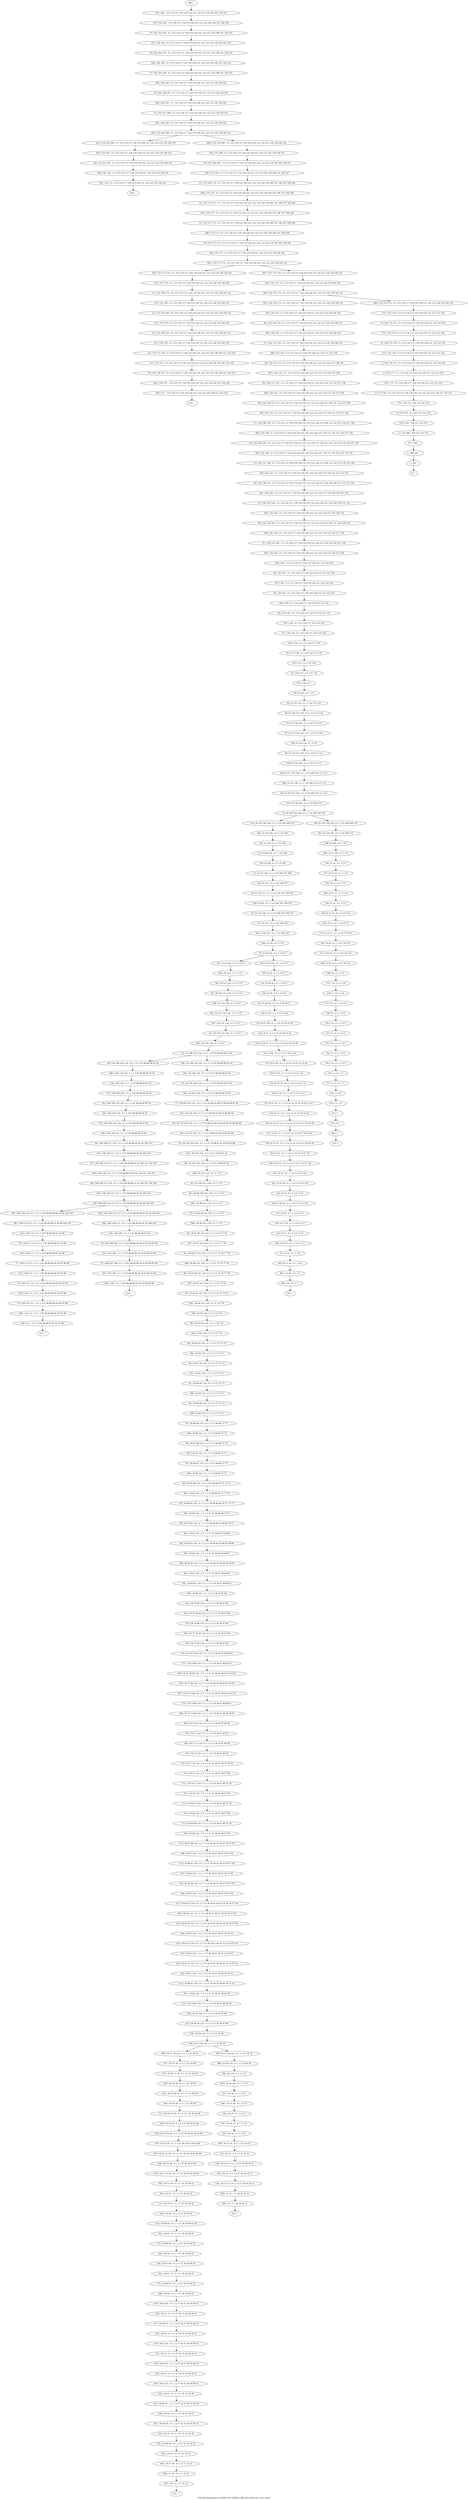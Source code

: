 digraph G {
graph [label="Tree-decomposition of width 4 for register allocator (function _test_start)"]
0[label="0 | : "];
1[label="1 | 181 : "];
2[label="2 | 180 181 : "];
3[label="3 | 179 180 : 150 151 152 153 "];
4[label="4 | 178 179 : 0 1 150 151 152 153 "];
5[label="5 | 177 178 : 0 1 115 116 117 118 119 120 121 122 123 124 150 151 152 153 "];
6[label="6 | 142 177 : 0 1 115 116 117 118 119 120 121 122 123 124 "];
7[label="7 | 142 176 177 : 0 1 115 116 117 118 119 120 121 122 123 124 "];
8[label="8 | 142 175 176 : 0 1 115 116 117 118 119 120 121 122 123 124 "];
9[label="9 | 142 174 175 : 0 1 115 116 117 118 119 120 121 122 123 124 "];
10[label="10 | 155 172 173 : 0 1 115 116 117 118 119 120 121 122 123 124 139 140 141 148 149 "];
11[label="11 | 155 171 172 : 0 1 115 116 117 118 119 120 121 122 123 124 139 140 141 146 147 148 149 "];
12[label="12 | 155 170 171 : 0 1 115 116 117 118 119 120 121 122 123 124 139 140 141 146 147 148 149 "];
13[label="13 | 155 169 170 : 0 1 115 116 117 118 119 120 121 122 123 124 139 140 141 146 147 148 149 "];
14[label="14 | 155 168 169 : 0 1 115 116 117 118 119 120 121 122 123 124 139 140 141 146 147 "];
15[label="15 | 162 167 168 : 0 1 115 116 117 118 119 120 121 122 123 124 140 141 "];
16[label="16 | 162 166 167 : 0 1 115 116 117 118 119 120 121 122 123 124 140 141 "];
17[label="17 | 162 165 166 : 0 1 115 116 117 118 119 120 121 122 123 124 140 141 144 145 "];
18[label="18 | 162 164 165 : 0 1 115 116 117 118 119 120 121 122 123 124 140 141 144 145 "];
19[label="19 | 162 163 164 : 0 1 115 116 117 118 119 120 121 122 123 124 140 141 144 145 "];
20[label="20 | 155 161 162 : 0 1 115 116 117 118 119 120 121 122 123 124 139 140 141 "];
21[label="21 | 155 160 174 : 0 1 115 116 117 118 119 120 121 122 123 124 139 140 141 "];
22[label="22 | 155 159 160 : 0 1 115 116 117 118 119 120 121 122 123 124 139 140 141 "];
23[label="23 | 155 158 159 : 0 1 115 116 117 118 119 120 121 122 123 124 139 140 141 "];
24[label="24 | 155 157 158 : 0 1 115 116 117 118 119 120 121 122 123 124 139 140 141 142 143 "];
25[label="25 | 155 156 157 : 0 1 115 116 117 118 119 120 121 122 123 124 139 140 141 142 143 "];
26[label="26 | 142 154 155 : 0 1 115 116 117 118 119 120 121 122 123 124 139 140 141 "];
27[label="27 | 142 153 154 : 0 1 115 116 117 118 119 120 121 122 123 124 139 140 141 "];
28[label="28 | 142 152 153 : 0 1 115 116 117 118 119 120 121 122 123 124 137 138 139 "];
29[label="29 | 142 151 152 : 0 1 115 116 117 118 119 120 121 122 123 124 131 132 137 138 "];
30[label="30 | 142 150 151 : 0 1 115 116 117 118 119 120 121 122 123 124 127 128 131 132 137 138 "];
31[label="31 | 142 149 150 : 0 1 115 116 117 118 119 120 121 122 123 124 127 128 131 132 135 136 137 138 "];
32[label="32 | 142 148 149 : 0 1 115 116 117 118 119 120 121 122 123 124 127 128 131 132 133 134 135 136 137 138 "];
33[label="33 | 142 147 148 : 0 1 115 116 117 118 119 120 121 122 123 124 127 128 131 132 133 134 135 136 "];
34[label="34 | 142 146 147 : 0 1 115 116 117 118 119 120 121 122 123 124 127 128 129 130 131 132 133 134 "];
35[label="35 | 142 145 146 : 0 1 115 116 117 118 119 120 121 122 123 124 127 128 129 130 131 132 "];
36[label="36 | 142 144 145 : 0 1 115 116 117 118 119 120 121 122 123 124 125 126 127 128 129 130 "];
37[label="37 | 142 143 144 : 0 1 115 116 117 118 119 120 121 122 123 124 125 126 127 128 "];
38[label="38 | 141 142 : 0 1 115 116 117 118 119 120 121 122 123 124 "];
39[label="39 | 140 141 : 0 1 115 116 117 118 119 120 121 122 123 124 "];
40[label="40 | 139 140 : 0 1 115 116 117 118 119 120 121 122 "];
41[label="41 | 138 139 : 0 1 115 116 117 118 119 120 "];
42[label="42 | 137 138 : 0 1 115 116 117 118 "];
43[label="43 | 136 137 : 0 1 115 116 "];
44[label="44 | 8 136 : 0 1 2 3 6 "];
45[label="45 | 8 135 136 : 0 1 2 3 6 113 114 "];
46[label="46 | 8 134 135 136 : 0 1 2 3 6 113 114 "];
47[label="47 | 8 133 134 136 : 0 1 2 3 6 113 114 "];
48[label="48 | 8 132 133 136 : 0 1 2 3 6 111 112 "];
49[label="49 | 8 131 132 136 : 0 1 2 3 6 109 110 111 112 "];
50[label="50 | 8 130 131 136 : 0 1 2 3 6 109 110 111 112 "];
51[label="51 | 8 129 130 136 : 0 1 2 3 6 108 109 110 "];
52[label="52 | 8 128 129 : 0 1 2 3 6 108 "];
53[label="53 | 8 127 128 : 0 1 2 3 6 106 107 108 "];
54[label="54 | 8 126 127 : 0 1 2 3 6 104 105 106 107 "];
55[label="55 | 8 125 126 : 0 1 2 3 6 104 105 106 107 "];
56[label="56 | 8 124 125 : 0 1 2 3 6 104 105 "];
57[label="57 | 8 30 124 : 0 1 2 3 6 27 "];
58[label="58 | 30 123 124 : 0 1 2 3 27 "];
59[label="59 | 30 122 123 124 : 0 1 2 3 27 "];
60[label="60 | 30 121 122 124 : 0 1 2 3 27 "];
61[label="61 | 30 120 121 124 : 0 1 2 3 27 "];
62[label="62 | 30 106 120 124 : 0 1 2 3 27 87 88 89 90 91 92 "];
63[label="63 | 106 109 120 : 0 1 2 3 87 88 89 90 91 92 "];
64[label="64 | 106 109 119 120 : 0 1 2 3 87 88 89 90 91 92 "];
65[label="65 | 106 109 118 119 : 0 1 2 3 87 88 89 90 91 92 "];
66[label="66 | 106 109 117 118 : 0 1 2 3 87 88 89 90 91 92 102 103 "];
67[label="67 | 106 109 116 117 : 0 1 2 3 87 88 89 90 91 92 100 101 102 103 "];
68[label="68 | 106 109 115 116 : 0 1 2 3 87 88 89 90 91 92 100 101 102 103 "];
69[label="69 | 106 109 114 115 : 0 1 2 3 87 88 89 90 91 92 99 100 101 "];
70[label="70 | 109 113 114 : 0 1 2 3 87 88 89 90 91 92 99 "];
71[label="71 | 109 112 113 : 0 1 2 3 87 88 89 90 91 92 97 98 99 "];
72[label="72 | 109 111 112 : 0 1 2 3 87 88 89 90 91 92 97 98 "];
73[label="73 | 109 110 111 : 0 1 2 3 87 88 89 90 91 92 97 98 "];
74[label="74 | 106 108 109 : 0 1 2 3 87 88 89 90 91 92 93 94 95 96 "];
75[label="75 | 106 107 108 : 0 1 2 3 87 88 89 90 91 92 93 94 95 96 "];
76[label="76 | 30 105 106 124 : 0 1 2 3 27 87 88 89 90 91 92 "];
77[label="77 | 30 104 105 124 : 0 1 2 3 27 83 84 85 86 87 88 89 90 91 92 "];
78[label="78 | 30 103 104 124 : 0 1 2 3 27 79 80 81 82 83 84 85 86 87 88 89 90 "];
79[label="79 | 30 102 103 124 : 0 1 2 3 27 79 80 81 82 83 84 85 86 "];
80[label="80 | 30 101 102 124 : 0 1 2 3 27 79 80 81 82 "];
81[label="81 | 30 100 101 124 : 0 1 2 3 27 "];
82[label="82 | 30 99 100 101 124 : 0 1 2 3 27 "];
83[label="83 | 30 98 99 101 124 : 0 1 2 3 27 "];
84[label="84 | 30 97 98 101 124 : 0 1 2 3 27 77 78 "];
85[label="85 | 30 96 97 101 124 : 0 1 2 3 27 75 76 77 78 "];
86[label="86 | 30 95 96 101 124 : 0 1 2 3 27 75 76 77 78 "];
87[label="87 | 30 94 95 101 124 : 0 1 2 3 27 74 75 76 "];
88[label="88 | 30 93 94 124 : 0 1 2 3 27 74 "];
89[label="89 | 30 92 93 124 : 0 1 2 3 27 72 73 74 "];
90[label="90 | 30 91 92 124 : 0 1 2 3 27 72 73 "];
91[label="91 | 30 90 91 124 : 0 1 2 3 27 72 73 "];
92[label="92 | 30 89 90 124 : 0 1 2 3 27 72 73 "];
93[label="93 | 30 88 89 124 : 0 1 2 3 27 68 69 72 73 "];
94[label="94 | 30 87 88 124 : 0 1 2 3 27 68 69 72 73 "];
95[label="95 | 30 86 87 124 : 0 1 2 3 27 68 69 72 73 "];
96[label="96 | 30 85 86 124 : 0 1 2 3 27 68 69 70 71 72 73 "];
97[label="97 | 30 84 85 124 : 0 1 2 3 27 38 39 68 69 70 71 72 73 "];
98[label="98 | 30 83 84 124 : 0 1 2 3 27 38 39 66 67 68 69 70 71 "];
99[label="99 | 30 82 83 124 : 0 1 2 3 27 38 39 64 65 66 67 68 69 "];
100[label="100 | 30 81 82 124 : 0 1 2 3 27 38 39 47 48 64 65 66 67 "];
101[label="101 | 30 80 81 124 : 0 1 2 3 27 38 39 47 48 64 65 "];
102[label="102 | 30 79 80 124 : 0 1 2 3 27 38 39 47 48 "];
103[label="103 | 30 78 79 80 124 : 0 1 2 3 27 38 39 47 48 "];
104[label="104 | 30 77 78 80 124 : 0 1 2 3 27 38 39 47 48 "];
105[label="105 | 30 76 77 80 124 : 0 1 2 3 27 38 39 47 48 62 63 "];
106[label="106 | 30 75 76 80 124 : 0 1 2 3 27 38 39 47 48 60 61 62 63 "];
107[label="107 | 30 74 75 80 124 : 0 1 2 3 27 38 39 47 48 60 61 62 63 "];
108[label="108 | 30 73 74 80 124 : 0 1 2 3 27 38 39 47 48 59 60 61 "];
109[label="109 | 30 72 73 124 : 0 1 2 3 27 38 39 47 48 59 "];
110[label="110 | 30 71 72 124 : 0 1 2 3 27 38 39 47 48 57 58 59 "];
111[label="111 | 30 70 71 124 : 0 1 2 3 27 38 39 47 48 57 58 "];
112[label="112 | 30 69 70 124 : 0 1 2 3 27 38 39 47 48 57 58 "];
113[label="113 | 30 68 69 124 : 0 1 2 3 27 38 39 47 48 57 58 "];
114[label="114 | 30 67 68 124 : 0 1 2 3 27 38 39 47 48 53 54 57 58 "];
115[label="115 | 30 66 67 124 : 0 1 2 3 27 38 39 47 48 53 54 57 58 "];
116[label="116 | 30 65 66 124 : 0 1 2 3 27 38 39 47 48 53 54 57 58 "];
117[label="117 | 30 64 65 124 : 0 1 2 3 27 38 39 47 48 53 54 55 56 57 58 "];
118[label="118 | 30 63 64 124 : 0 1 2 3 27 38 39 47 48 53 54 55 56 57 58 "];
119[label="119 | 30 62 63 124 : 0 1 2 3 27 38 39 47 48 51 52 53 54 55 56 "];
120[label="120 | 30 61 62 124 : 0 1 2 3 27 38 39 47 48 49 50 51 52 53 54 "];
121[label="121 | 30 60 61 124 : 0 1 2 3 27 38 39 47 48 49 50 51 52 "];
122[label="122 | 30 59 60 124 : 0 1 2 3 27 38 39 47 48 49 50 "];
123[label="123 | 30 58 59 124 : 0 1 2 3 27 38 39 47 48 "];
124[label="124 | 30 57 58 124 : 0 1 2 3 27 38 39 "];
125[label="125 | 30 56 57 58 : 0 1 2 3 27 38 39 "];
126[label="126 | 30 55 56 58 : 0 1 2 3 27 38 39 "];
127[label="127 | 30 54 55 58 : 0 1 2 3 27 38 39 45 46 "];
128[label="128 | 30 53 54 58 : 0 1 2 3 27 38 39 43 44 45 46 "];
129[label="129 | 30 52 53 58 : 0 1 2 3 27 38 39 43 44 45 46 "];
130[label="130 | 30 51 52 58 : 0 1 2 3 27 38 39 42 43 44 "];
131[label="131 | 30 50 51 : 0 1 2 3 27 38 39 42 "];
132[label="132 | 30 49 50 : 0 1 2 3 27 38 39 40 41 42 "];
133[label="133 | 30 48 49 : 0 1 2 3 27 38 39 40 41 "];
134[label="134 | 30 47 48 : 0 1 2 3 27 38 39 40 41 "];
135[label="135 | 30 46 47 : 0 1 2 3 27 38 39 40 41 "];
136[label="136 | 30 45 46 : 0 1 2 3 27 36 37 38 39 40 41 "];
137[label="137 | 30 44 45 : 0 1 2 3 27 36 37 38 39 40 41 "];
138[label="138 | 30 43 44 : 0 1 2 3 27 36 37 38 39 40 41 "];
139[label="139 | 30 42 43 : 0 1 2 3 27 36 37 38 39 40 41 "];
140[label="140 | 30 41 42 : 0 1 2 3 27 36 37 38 39 40 41 "];
141[label="141 | 30 40 41 : 0 1 2 3 27 34 35 36 37 38 39 "];
142[label="142 | 30 39 40 : 0 1 2 3 27 32 33 34 35 36 37 "];
143[label="143 | 30 38 39 : 0 1 2 3 27 32 33 34 35 "];
144[label="144 | 30 37 38 : 0 1 2 3 27 32 33 "];
145[label="145 | 30 36 124 : 0 1 2 3 27 "];
146[label="146 | 30 35 36 : 0 1 2 3 27 "];
147[label="147 | 30 34 35 : 0 1 2 3 27 "];
148[label="148 | 30 33 34 : 0 1 2 3 27 30 31 "];
149[label="149 | 30 32 33 : 0 1 2 3 27 28 29 30 31 "];
150[label="150 | 30 31 32 : 0 1 2 3 27 28 29 30 31 "];
151[label="151 | 8 29 30 : 0 1 2 3 6 27 "];
152[label="152 | 8 28 29 : 0 1 2 3 6 25 26 27 "];
153[label="153 | 8 27 28 : 0 1 2 3 6 23 24 25 26 "];
154[label="154 | 8 26 27 : 0 1 2 3 6 13 14 23 24 25 26 "];
155[label="155 | 8 25 26 : 0 1 2 3 6 13 14 21 22 23 24 "];
156[label="156 | 8 24 25 : 0 1 2 3 6 13 14 21 22 "];
157[label="157 | 8 23 24 : 0 1 2 3 6 13 14 15 16 19 20 21 22 "];
158[label="158 | 8 22 23 : 0 1 2 3 6 13 14 15 16 17 18 19 20 "];
159[label="159 | 8 21 22 : 0 1 2 3 6 13 14 15 16 17 18 19 20 "];
160[label="160 | 8 20 21 : 0 1 2 3 6 13 14 15 16 17 18 "];
161[label="161 | 8 19 20 : 0 1 2 3 6 13 14 15 16 "];
162[label="162 | 8 18 19 : 0 1 2 3 6 11 12 13 14 "];
163[label="163 | 8 17 18 : 0 1 2 3 6 11 12 "];
164[label="164 | 8 16 17 : 0 1 2 3 6 11 12 "];
165[label="165 | 8 15 16 : 0 1 2 3 6 "];
166[label="166 | 8 14 136 : 0 1 2 3 6 "];
167[label="167 | 8 13 14 : 0 1 2 3 6 "];
168[label="168 | 8 12 13 : 0 1 2 3 6 "];
169[label="169 | 8 11 12 : 0 1 2 3 6 9 10 "];
170[label="170 | 8 10 11 : 0 1 2 3 6 7 8 9 10 "];
171[label="171 | 8 9 10 : 0 1 2 3 6 7 8 9 10 "];
172[label="172 | 7 8 : 0 1 2 3 6 "];
173[label="173 | 6 7 : 0 1 2 3 4 5 6 "];
174[label="174 | 5 6 : 0 1 2 3 4 5 "];
175[label="175 | 4 5 : 0 1 2 3 4 5 "];
176[label="176 | 3 4 : 0 1 2 3 4 5 "];
177[label="177 | 2 3 : 0 1 2 3 "];
178[label="178 | 1 2 : 0 1 "];
179[label="179 | 0 1 : "];
180[label="180 | 155 162 168 : 0 1 115 116 117 118 119 120 121 122 123 124 139 140 141 "];
181[label="181 | 155 162 168 : 0 1 115 116 117 118 119 120 121 122 123 124 139 140 141 "];
182[label="182 | 155 173 174 : 0 1 115 116 117 118 119 120 121 122 123 124 139 140 141 "];
183[label="183 | 155 173 174 : 0 1 115 116 117 118 119 120 121 122 123 124 139 140 141 "];
184[label="184 | 142 155 174 : 0 1 115 116 117 118 119 120 121 122 123 124 139 140 141 "];
185[label="185 | 106 109 114 115 : 0 1 2 3 87 88 89 90 91 92 99 100 101 "];
186[label="186 | 106 109 114 115 : 0 1 2 3 87 88 89 90 91 92 99 100 101 "];
187[label="187 | 30 106 120 124 : 0 1 2 3 27 87 88 89 90 91 92 "];
188[label="188 | 30 57 58 124 : 0 1 2 3 27 38 39 "];
189[label="189 | 30 57 58 124 : 0 1 2 3 27 38 39 "];
190[label="190 | 30 106 120 124 : 0 1 2 3 27 87 88 89 90 91 92 "];
191[label="191 | 8 30 124 : 0 1 2 3 6 27 "];
192[label="192 | 8 30 124 : 0 1 2 3 6 27 "];
193[label="193 | 8 129 130 136 : 0 1 2 3 6 108 109 110 "];
194[label="194 | 8 129 130 136 : 0 1 2 3 6 108 109 110 "];
195[label="195 | 142 155 174 : 0 1 115 116 117 118 119 120 121 122 123 124 139 140 141 "];
196[label="196 | : "];
197[label="197 | 162 164 : 0 1 115 116 117 118 119 120 121 122 123 124 140 141 144 145 "];
198[label="198 | 162 165 : 0 1 115 116 117 118 119 120 121 122 123 124 140 141 144 145 "];
199[label="199 | 162 166 : 0 1 115 116 117 118 119 120 121 122 123 124 140 141 "];
200[label="200 | 162 167 : 0 1 115 116 117 118 119 120 121 122 123 124 140 141 "];
201[label="201 | 162 168 : 0 1 115 116 117 118 119 120 121 122 123 124 140 141 "];
202[label="202 | : "];
203[label="203 | 155 162 : 0 1 115 116 117 118 119 120 121 122 123 124 139 140 141 "];
204[label="204 | 155 168 : 0 1 115 116 117 118 119 120 121 122 123 124 139 140 141 "];
205[label="205 | 155 169 : 0 1 115 116 117 118 119 120 121 122 123 124 139 140 141 146 147 "];
206[label="206 | 155 170 : 0 1 115 116 117 118 119 120 121 122 123 124 139 140 141 146 147 148 149 "];
207[label="207 | 155 171 : 0 1 115 116 117 118 119 120 121 122 123 124 139 140 141 146 147 148 149 "];
208[label="208 | 155 172 : 0 1 115 116 117 118 119 120 121 122 123 124 139 140 141 148 149 "];
209[label="209 | 155 173 : 0 1 115 116 117 118 119 120 121 122 123 124 139 140 141 "];
210[label="210 | : "];
211[label="211 | 155 157 : 0 1 115 116 117 118 119 120 121 122 123 124 139 140 141 142 143 "];
212[label="212 | 155 158 : 0 1 115 116 117 118 119 120 121 122 123 124 139 140 141 "];
213[label="213 | 155 159 : 0 1 115 116 117 118 119 120 121 122 123 124 139 140 141 "];
214[label="214 | 155 160 : 0 1 115 116 117 118 119 120 121 122 123 124 139 140 141 "];
215[label="215 | 155 174 : 0 1 115 116 117 118 119 120 121 122 123 124 139 140 141 "];
216[label="216 | 155 174 : 0 1 115 116 117 118 119 120 121 122 123 124 139 140 141 "];
217[label="217 | : "];
218[label="218 | 109 111 : 0 1 2 3 87 88 89 90 91 92 97 98 "];
219[label="219 | 109 112 : 0 1 2 3 87 88 89 90 91 92 97 98 "];
220[label="220 | 109 113 : 0 1 2 3 87 88 89 90 91 92 99 "];
221[label="221 | 109 114 : 0 1 2 3 87 88 89 90 91 92 99 "];
222[label="222 | : "];
223[label="223 | 106 108 : 0 1 2 3 87 88 89 90 91 92 93 94 95 96 "];
224[label="224 | 106 109 : 0 1 2 3 87 88 89 90 91 92 "];
225[label="225 | 106 109 115 : 0 1 2 3 87 88 89 90 91 92 100 101 "];
226[label="226 | 106 109 116 : 0 1 2 3 87 88 89 90 91 92 100 101 102 103 "];
227[label="227 | 106 109 117 : 0 1 2 3 87 88 89 90 91 92 102 103 "];
228[label="228 | 106 109 118 : 0 1 2 3 87 88 89 90 91 92 "];
229[label="229 | 106 109 119 : 0 1 2 3 87 88 89 90 91 92 "];
230[label="230 | 106 120 : 0 1 2 3 87 88 89 90 91 92 "];
231[label="231 | : "];
232[label="232 | 30 38 : 0 1 2 3 27 32 33 "];
233[label="233 | 30 39 : 0 1 2 3 27 32 33 34 35 "];
234[label="234 | 30 40 : 0 1 2 3 27 34 35 36 37 "];
235[label="235 | 30 41 : 0 1 2 3 27 36 37 38 39 "];
236[label="236 | 30 42 : 0 1 2 3 27 36 37 38 39 40 41 "];
237[label="237 | 30 43 : 0 1 2 3 27 36 37 38 39 40 41 "];
238[label="238 | 30 44 : 0 1 2 3 27 36 37 38 39 40 41 "];
239[label="239 | 30 45 : 0 1 2 3 27 36 37 38 39 40 41 "];
240[label="240 | 30 46 : 0 1 2 3 27 38 39 40 41 "];
241[label="241 | 30 47 : 0 1 2 3 27 38 39 40 41 "];
242[label="242 | 30 48 : 0 1 2 3 27 38 39 40 41 "];
243[label="243 | 30 49 : 0 1 2 3 27 38 39 40 41 "];
244[label="244 | 30 50 : 0 1 2 3 27 38 39 42 "];
245[label="245 | 30 51 : 0 1 2 3 27 38 39 42 "];
246[label="246 | 30 52 58 : 0 1 2 3 27 38 39 43 44 "];
247[label="247 | 30 53 58 : 0 1 2 3 27 38 39 43 44 45 46 "];
248[label="248 | 30 54 58 : 0 1 2 3 27 38 39 45 46 "];
249[label="249 | 30 55 58 : 0 1 2 3 27 38 39 "];
250[label="250 | 30 56 58 : 0 1 2 3 27 38 39 "];
251[label="251 | 30 57 58 : 0 1 2 3 27 38 39 "];
252[label="252 | : "];
253[label="253 | 30 32 : 0 1 2 3 27 28 29 30 31 "];
254[label="254 | 30 33 : 0 1 2 3 27 30 31 "];
255[label="255 | 30 34 : 0 1 2 3 27 "];
256[label="256 | 30 35 : 0 1 2 3 27 "];
257[label="257 | 30 36 : 0 1 2 3 27 "];
258[label="258 | 30 124 : 0 1 2 3 27 "];
259[label="259 | 30 58 124 : 0 1 2 3 27 38 39 "];
260[label="260 | 30 59 124 : 0 1 2 3 27 38 39 47 48 "];
261[label="261 | 30 60 124 : 0 1 2 3 27 38 39 47 48 49 50 "];
262[label="262 | 30 61 124 : 0 1 2 3 27 38 39 47 48 49 50 51 52 "];
263[label="263 | 30 62 124 : 0 1 2 3 27 38 39 47 48 51 52 53 54 "];
264[label="264 | 30 63 124 : 0 1 2 3 27 38 39 47 48 53 54 55 56 "];
265[label="265 | 30 64 124 : 0 1 2 3 27 38 39 47 48 53 54 55 56 57 58 "];
266[label="266 | 30 65 124 : 0 1 2 3 27 38 39 47 48 53 54 57 58 "];
267[label="267 | 30 66 124 : 0 1 2 3 27 38 39 47 48 53 54 57 58 "];
268[label="268 | 30 67 124 : 0 1 2 3 27 38 39 47 48 53 54 57 58 "];
269[label="269 | 30 68 124 : 0 1 2 3 27 38 39 47 48 57 58 "];
270[label="270 | 30 69 124 : 0 1 2 3 27 38 39 47 48 57 58 "];
271[label="271 | 30 70 124 : 0 1 2 3 27 38 39 47 48 57 58 "];
272[label="272 | 30 71 124 : 0 1 2 3 27 38 39 47 48 57 58 "];
273[label="273 | 30 72 124 : 0 1 2 3 27 38 39 47 48 59 "];
274[label="274 | 30 73 124 : 0 1 2 3 27 38 39 47 48 59 "];
275[label="275 | 30 74 80 124 : 0 1 2 3 27 38 39 47 48 60 61 "];
276[label="276 | 30 75 80 124 : 0 1 2 3 27 38 39 47 48 60 61 62 63 "];
277[label="277 | 30 76 80 124 : 0 1 2 3 27 38 39 47 48 62 63 "];
278[label="278 | 30 77 80 124 : 0 1 2 3 27 38 39 47 48 "];
279[label="279 | 30 78 80 124 : 0 1 2 3 27 38 39 47 48 "];
280[label="280 | 30 80 124 : 0 1 2 3 27 38 39 47 48 "];
281[label="281 | 30 81 124 : 0 1 2 3 27 38 39 47 48 64 65 "];
282[label="282 | 30 82 124 : 0 1 2 3 27 38 39 64 65 66 67 "];
283[label="283 | 30 83 124 : 0 1 2 3 27 38 39 66 67 68 69 "];
284[label="284 | 30 84 124 : 0 1 2 3 27 38 39 68 69 70 71 "];
285[label="285 | 30 85 124 : 0 1 2 3 27 68 69 70 71 72 73 "];
286[label="286 | 30 86 124 : 0 1 2 3 27 68 69 72 73 "];
287[label="287 | 30 87 124 : 0 1 2 3 27 68 69 72 73 "];
288[label="288 | 30 88 124 : 0 1 2 3 27 68 69 72 73 "];
289[label="289 | 30 89 124 : 0 1 2 3 27 72 73 "];
290[label="290 | 30 90 124 : 0 1 2 3 27 72 73 "];
291[label="291 | 30 91 124 : 0 1 2 3 27 72 73 "];
292[label="292 | 30 92 124 : 0 1 2 3 27 72 73 "];
293[label="293 | 30 93 124 : 0 1 2 3 27 74 "];
294[label="294 | 30 94 124 : 0 1 2 3 27 74 "];
295[label="295 | 30 95 101 124 : 0 1 2 3 27 75 76 "];
296[label="296 | 30 96 101 124 : 0 1 2 3 27 75 76 77 78 "];
297[label="297 | 30 97 101 124 : 0 1 2 3 27 77 78 "];
298[label="298 | 30 98 101 124 : 0 1 2 3 27 "];
299[label="299 | 30 99 101 124 : 0 1 2 3 27 "];
300[label="300 | 30 101 124 : 0 1 2 3 27 "];
301[label="301 | 30 102 124 : 0 1 2 3 27 79 80 81 82 "];
302[label="302 | 30 103 124 : 0 1 2 3 27 79 80 81 82 83 84 85 86 "];
303[label="303 | 30 104 124 : 0 1 2 3 27 83 84 85 86 87 88 89 90 "];
304[label="304 | 30 105 124 : 0 1 2 3 27 87 88 89 90 91 92 "];
305[label="305 | 30 106 124 : 0 1 2 3 27 87 88 89 90 91 92 "];
306[label="306 | 30 120 124 : 0 1 2 3 27 "];
307[label="307 | 30 121 124 : 0 1 2 3 27 "];
308[label="308 | 30 122 124 : 0 1 2 3 27 "];
309[label="309 | 30 124 : 0 1 2 3 27 "];
310[label="310 | : "];
311[label="311 | 8 16 : 0 1 2 3 6 "];
312[label="312 | 8 17 : 0 1 2 3 6 11 12 "];
313[label="313 | 8 18 : 0 1 2 3 6 11 12 "];
314[label="314 | 8 19 : 0 1 2 3 6 13 14 "];
315[label="315 | 8 20 : 0 1 2 3 6 13 14 15 16 "];
316[label="316 | 8 21 : 0 1 2 3 6 13 14 15 16 17 18 "];
317[label="317 | 8 22 : 0 1 2 3 6 13 14 15 16 17 18 19 20 "];
318[label="318 | 8 23 : 0 1 2 3 6 13 14 15 16 19 20 "];
319[label="319 | 8 24 : 0 1 2 3 6 13 14 21 22 "];
320[label="320 | 8 25 : 0 1 2 3 6 13 14 21 22 "];
321[label="321 | 8 26 : 0 1 2 3 6 13 14 23 24 "];
322[label="322 | 8 27 : 0 1 2 3 6 23 24 25 26 "];
323[label="323 | 8 28 : 0 1 2 3 6 25 26 "];
324[label="324 | 8 29 : 0 1 2 3 6 27 "];
325[label="325 | 8 30 : 0 1 2 3 6 27 "];
326[label="326 | 8 124 : 0 1 2 3 6 "];
327[label="327 | 8 125 : 0 1 2 3 6 104 105 "];
328[label="328 | 8 126 : 0 1 2 3 6 104 105 106 107 "];
329[label="329 | 8 127 : 0 1 2 3 6 106 107 "];
330[label="330 | 8 128 : 0 1 2 3 6 108 "];
331[label="331 | 8 129 : 0 1 2 3 6 108 "];
332[label="332 | : "];
333[label="333 | 1 : "];
334[label="334 | 2 : 0 1 "];
335[label="335 | 3 : 0 1 2 3 "];
336[label="336 | 4 : 0 1 2 3 4 5 "];
337[label="337 | 5 : 0 1 2 3 4 5 "];
338[label="338 | 6 : 0 1 2 3 4 5 "];
339[label="339 | 7 : 0 1 2 3 6 "];
340[label="340 | 8 : 0 1 2 3 6 "];
341[label="341 | 8 10 : 0 1 2 3 6 7 8 9 10 "];
342[label="342 | 8 11 : 0 1 2 3 6 9 10 "];
343[label="343 | 8 12 : 0 1 2 3 6 "];
344[label="344 | 8 13 : 0 1 2 3 6 "];
345[label="345 | 8 14 : 0 1 2 3 6 "];
346[label="346 | 8 136 : 0 1 2 3 6 "];
347[label="347 | 8 130 136 : 0 1 2 3 6 109 110 "];
348[label="348 | 8 131 136 : 0 1 2 3 6 109 110 111 112 "];
349[label="349 | 8 132 136 : 0 1 2 3 6 111 112 "];
350[label="350 | 8 133 136 : 0 1 2 3 6 "];
351[label="351 | 8 134 136 : 0 1 2 3 6 113 114 "];
352[label="352 | 136 : 0 1 "];
353[label="353 | 137 : 0 1 115 116 "];
354[label="354 | 138 : 0 1 115 116 117 118 "];
355[label="355 | 139 : 0 1 115 116 117 118 119 120 "];
356[label="356 | 140 : 0 1 115 116 117 118 119 120 121 122 "];
357[label="357 | 141 : 0 1 115 116 117 118 119 120 121 122 123 124 "];
358[label="358 | 142 : 0 1 115 116 117 118 119 120 121 122 123 124 "];
359[label="359 | 142 144 : 0 1 115 116 117 118 119 120 121 122 123 124 125 126 127 128 "];
360[label="360 | 142 145 : 0 1 115 116 117 118 119 120 121 122 123 124 127 128 129 130 "];
361[label="361 | 142 146 : 0 1 115 116 117 118 119 120 121 122 123 124 127 128 129 130 131 132 "];
362[label="362 | 142 147 : 0 1 115 116 117 118 119 120 121 122 123 124 127 128 131 132 133 134 "];
363[label="363 | 142 148 : 0 1 115 116 117 118 119 120 121 122 123 124 127 128 131 132 133 134 135 136 "];
364[label="364 | 142 149 : 0 1 115 116 117 118 119 120 121 122 123 124 127 128 131 132 135 136 137 138 "];
365[label="365 | 142 150 : 0 1 115 116 117 118 119 120 121 122 123 124 127 128 131 132 137 138 "];
366[label="366 | 142 151 : 0 1 115 116 117 118 119 120 121 122 123 124 131 132 137 138 "];
367[label="367 | 142 152 : 0 1 115 116 117 118 119 120 121 122 123 124 137 138 "];
368[label="368 | 142 153 : 0 1 115 116 117 118 119 120 121 122 123 124 139 "];
369[label="369 | 142 154 : 0 1 115 116 117 118 119 120 121 122 123 124 139 140 141 "];
370[label="370 | 142 155 : 0 1 115 116 117 118 119 120 121 122 123 124 139 140 141 "];
371[label="371 | 142 174 : 0 1 115 116 117 118 119 120 121 122 123 124 "];
372[label="372 | 142 175 : 0 1 115 116 117 118 119 120 121 122 123 124 "];
373[label="373 | 142 176 : 0 1 115 116 117 118 119 120 121 122 123 124 "];
374[label="374 | 177 : 0 1 115 116 117 118 119 120 121 122 123 124 "];
375[label="375 | 178 : 0 1 150 151 152 153 "];
376[label="376 | 179 : 150 151 152 153 "];
377[label="377 | 180 : "];
378[label="378 | 163 164 : 115 116 117 118 119 120 121 122 123 124 140 141 144 145 "];
379[label="379 | 164 : 115 116 117 118 119 120 121 122 123 124 140 141 144 145 "];
380[label="380 | 161 162 : 0 1 115 116 117 118 119 120 121 122 123 124 140 141 "];
381[label="381 | 162 : 0 1 115 116 117 118 119 120 121 122 123 124 140 141 "];
382[label="382 | 156 157 : 115 116 117 118 119 120 121 122 123 124 140 141 142 143 "];
383[label="383 | 157 : 115 116 117 118 119 120 121 122 123 124 140 141 142 143 "];
384[label="384 | 142 144 : 0 1 115 116 117 118 119 120 121 122 123 124 125 126 127 128 "];
385[label="385 | 8 129 136 : 0 1 2 3 6 108 "];
386[label="386 | 106 120 124 : 0 1 2 3 87 88 89 90 91 92 "];
387[label="387 | 109 114 115 : 0 1 2 3 87 88 89 90 91 92 99 100 101 "];
388[label="388 | 110 111 : 0 1 2 3 87 88 89 90 91 92 97 98 "];
389[label="389 | 111 : 0 1 2 3 87 88 89 90 91 92 97 98 "];
390[label="390 | 106 109 115 : 0 1 2 3 87 88 89 90 91 92 100 101 "];
391[label="391 | 107 108 : 0 1 2 3 87 88 89 90 91 92 93 94 95 96 "];
392[label="392 | 108 : 0 1 2 3 87 88 89 90 91 92 93 94 95 96 "];
393[label="393 | 30 94 101 124 : 0 1 2 3 27 74 "];
394[label="394 | 30 73 80 124 : 0 1 2 3 27 38 39 47 48 59 "];
395[label="395 | 30 51 58 : 0 1 2 3 27 38 39 42 "];
396[label="396 | 37 38 : 0 1 2 3 32 33 "];
397[label="397 | 38 : 0 1 2 3 32 33 "];
398[label="398 | 30 58 124 : 0 1 2 3 27 38 39 "];
399[label="399 | 31 32 : 2 3 28 29 30 31 "];
400[label="400 | 32 : 2 3 28 29 30 31 "];
401[label="401 | 15 16 : 0 1 2 3 "];
402[label="402 | 16 : 0 1 2 3 "];
403[label="403 | 8 130 136 : 0 1 2 3 6 109 110 "];
404[label="404 | 8 10 : 0 1 2 3 6 7 8 9 10 "];
405[label="405 | 1 : "];
406[label="406 | 142 155 174 : 0 1 115 116 117 118 119 120 121 122 123 124 139 140 141 "];
407[label="407 | 155 173 174 : 0 1 115 116 117 118 119 120 121 122 123 124 139 140 141 "];
408[label="408 | 155 162 168 : 0 1 115 116 117 118 119 120 121 122 123 124 139 140 141 "];
44->45 ;
45->46 ;
58->59 ;
63->64 ;
81->82 ;
102->103 ;
69->185 ;
69->186 ;
62->187 ;
124->188 ;
124->189 ;
62->190 ;
57->191 ;
57->192 ;
51->193 ;
51->194 ;
203->20 ;
181->203 ;
211->25 ;
24->211 ;
212->24 ;
23->212 ;
213->23 ;
22->213 ;
214->22 ;
21->214 ;
215->21 ;
183->215 ;
218->73 ;
72->218 ;
219->72 ;
71->219 ;
220->71 ;
70->220 ;
221->70 ;
223->75 ;
74->223 ;
224->74 ;
225->69 ;
68->225 ;
226->68 ;
67->226 ;
227->67 ;
66->227 ;
228->66 ;
65->228 ;
229->65 ;
64->229 ;
230->63 ;
232->144 ;
143->232 ;
233->143 ;
142->233 ;
234->142 ;
141->234 ;
235->141 ;
140->235 ;
236->140 ;
139->236 ;
237->139 ;
138->237 ;
238->138 ;
137->238 ;
239->137 ;
136->239 ;
240->136 ;
135->240 ;
241->135 ;
134->241 ;
242->134 ;
133->242 ;
243->133 ;
132->243 ;
244->132 ;
131->244 ;
245->131 ;
246->130 ;
129->246 ;
247->129 ;
128->247 ;
248->128 ;
127->248 ;
249->127 ;
126->249 ;
250->126 ;
125->250 ;
251->125 ;
188->251 ;
253->150 ;
149->253 ;
254->149 ;
148->254 ;
255->148 ;
147->255 ;
256->147 ;
146->256 ;
257->146 ;
145->257 ;
258->145 ;
259->124 ;
123->259 ;
260->123 ;
122->260 ;
261->122 ;
121->261 ;
262->121 ;
120->262 ;
263->120 ;
119->263 ;
264->119 ;
118->264 ;
265->118 ;
117->265 ;
266->117 ;
116->266 ;
267->116 ;
115->267 ;
268->115 ;
114->268 ;
269->114 ;
113->269 ;
270->113 ;
112->270 ;
271->112 ;
111->271 ;
272->111 ;
110->272 ;
273->110 ;
109->273 ;
274->109 ;
275->108 ;
107->275 ;
276->107 ;
106->276 ;
277->106 ;
105->277 ;
278->105 ;
104->278 ;
279->104 ;
103->279 ;
280->102 ;
101->280 ;
281->101 ;
100->281 ;
282->100 ;
99->282 ;
283->99 ;
98->283 ;
284->98 ;
97->284 ;
285->97 ;
96->285 ;
286->96 ;
95->286 ;
287->95 ;
94->287 ;
288->94 ;
93->288 ;
289->93 ;
92->289 ;
290->92 ;
91->290 ;
291->91 ;
90->291 ;
292->90 ;
89->292 ;
293->89 ;
88->293 ;
294->88 ;
295->87 ;
86->295 ;
296->86 ;
85->296 ;
297->85 ;
84->297 ;
298->84 ;
83->298 ;
299->83 ;
82->299 ;
300->81 ;
80->300 ;
301->80 ;
79->301 ;
302->79 ;
78->302 ;
303->78 ;
77->303 ;
304->77 ;
76->304 ;
305->76 ;
190->305 ;
306->62 ;
61->306 ;
307->61 ;
60->307 ;
308->60 ;
59->308 ;
309->58 ;
191->309 ;
311->165 ;
164->311 ;
312->164 ;
163->312 ;
313->163 ;
162->313 ;
314->162 ;
161->314 ;
315->161 ;
160->315 ;
316->160 ;
159->316 ;
317->159 ;
158->317 ;
318->158 ;
157->318 ;
319->157 ;
156->319 ;
320->156 ;
155->320 ;
321->155 ;
154->321 ;
322->154 ;
153->322 ;
323->153 ;
152->323 ;
324->152 ;
151->324 ;
325->151 ;
192->325 ;
326->57 ;
56->326 ;
327->56 ;
55->327 ;
328->55 ;
54->328 ;
329->54 ;
53->329 ;
330->53 ;
52->330 ;
331->52 ;
333->179 ;
178->333 ;
334->178 ;
177->334 ;
335->177 ;
176->335 ;
336->176 ;
175->336 ;
337->175 ;
174->337 ;
338->174 ;
173->338 ;
339->173 ;
172->339 ;
340->172 ;
341->171 ;
170->341 ;
342->170 ;
169->342 ;
343->169 ;
168->343 ;
344->168 ;
167->344 ;
345->167 ;
166->345 ;
346->166 ;
347->51 ;
50->347 ;
348->50 ;
49->348 ;
349->49 ;
48->349 ;
350->48 ;
47->350 ;
351->47 ;
46->351 ;
352->44 ;
43->352 ;
353->43 ;
42->353 ;
354->42 ;
41->354 ;
355->41 ;
40->355 ;
356->40 ;
39->356 ;
357->39 ;
38->357 ;
358->38 ;
359->37 ;
36->359 ;
360->36 ;
35->360 ;
361->35 ;
34->361 ;
362->34 ;
33->362 ;
363->33 ;
32->363 ;
364->32 ;
31->364 ;
365->31 ;
30->365 ;
366->30 ;
29->366 ;
367->29 ;
28->367 ;
368->28 ;
27->368 ;
369->27 ;
26->369 ;
370->26 ;
195->370 ;
20->380 ;
381->202 ;
380->381 ;
25->382 ;
383->210 ;
382->383 ;
384->358 ;
37->384 ;
385->331 ;
193->385 ;
386->230 ;
187->386 ;
387->221 ;
185->387 ;
73->388 ;
389->217 ;
388->389 ;
390->224 ;
186->390 ;
75->391 ;
392->222 ;
391->392 ;
393->294 ;
87->393 ;
394->274 ;
108->394 ;
395->245 ;
130->395 ;
144->396 ;
397->231 ;
396->397 ;
398->258 ;
189->398 ;
150->399 ;
400->252 ;
399->400 ;
165->401 ;
402->310 ;
401->402 ;
403->346 ;
194->403 ;
404->340 ;
171->404 ;
405->332 ;
179->405 ;
196->379 ;
379->378 ;
378->19 ;
19->197 ;
197->18 ;
18->198 ;
198->17 ;
17->199 ;
199->16 ;
16->200 ;
200->15 ;
15->201 ;
201->180 ;
204->14 ;
14->205 ;
205->13 ;
13->206 ;
206->12 ;
12->207 ;
207->11 ;
11->208 ;
208->10 ;
10->209 ;
209->182 ;
216->184 ;
371->9 ;
9->372 ;
372->8 ;
8->373 ;
373->7 ;
7->6 ;
6->374 ;
374->5 ;
5->375 ;
375->4 ;
4->376 ;
376->3 ;
3->377 ;
377->2 ;
2->1 ;
1->0 ;
406->371 ;
407->216 ;
408->204 ;
184->195 ;
184->406 ;
182->183 ;
182->407 ;
180->181 ;
180->408 ;
}
